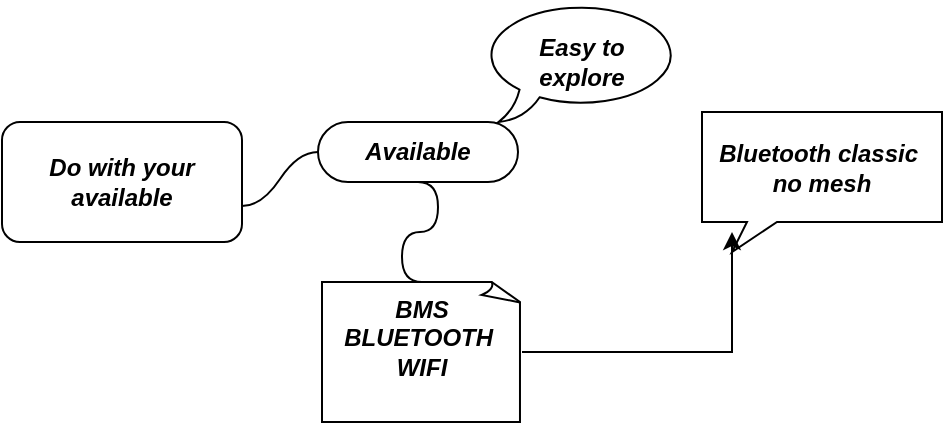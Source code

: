 <mxfile version="25.0.2">
  <diagram name="Page-1" id="yjS8IsVVPVVTqkdcIc4E">
    <mxGraphModel dx="1050" dy="621" grid="1" gridSize="10" guides="1" tooltips="1" connect="1" arrows="1" fold="1" page="1" pageScale="1" pageWidth="850" pageHeight="1100" math="0" shadow="0">
      <root>
        <mxCell id="0" />
        <mxCell id="1" parent="0" />
        <mxCell id="CGBErdexgZVhBaHZqOXH-1" value="&lt;b&gt;&lt;i&gt;Do with your&lt;/i&gt;&lt;/b&gt;&lt;div&gt;&lt;b&gt;&lt;i&gt;available&lt;/i&gt;&lt;/b&gt;&lt;/div&gt;" style="rounded=1;whiteSpace=wrap;html=1;" vertex="1" parent="1">
          <mxGeometry x="330" y="180" width="120" height="60" as="geometry" />
        </mxCell>
        <mxCell id="CGBErdexgZVhBaHZqOXH-4" value="&lt;b&gt;&lt;i&gt;Available&lt;/i&gt;&lt;/b&gt;" style="whiteSpace=wrap;html=1;rounded=1;arcSize=50;align=center;verticalAlign=middle;strokeWidth=1;autosize=1;spacing=4;treeFolding=1;treeMoving=1;newEdgeStyle={&quot;edgeStyle&quot;:&quot;entityRelationEdgeStyle&quot;,&quot;startArrow&quot;:&quot;none&quot;,&quot;endArrow&quot;:&quot;none&quot;,&quot;segment&quot;:10,&quot;curved&quot;:1,&quot;sourcePerimeterSpacing&quot;:0,&quot;targetPerimeterSpacing&quot;:0};" vertex="1" parent="1">
          <mxGeometry x="488" y="180" width="100" height="30" as="geometry" />
        </mxCell>
        <mxCell id="CGBErdexgZVhBaHZqOXH-5" value="" style="edgeStyle=entityRelationEdgeStyle;startArrow=none;endArrow=none;segment=10;curved=1;sourcePerimeterSpacing=0;targetPerimeterSpacing=0;rounded=0;" edge="1" target="CGBErdexgZVhBaHZqOXH-4" parent="1">
          <mxGeometry relative="1" as="geometry">
            <mxPoint x="450" y="222" as="sourcePoint" />
          </mxGeometry>
        </mxCell>
        <mxCell id="CGBErdexgZVhBaHZqOXH-6" value="&lt;b&gt;&lt;i&gt;Easy to&lt;/i&gt;&lt;/b&gt;&lt;div&gt;&lt;b&gt;&lt;i&gt;&amp;nbsp;explore&amp;nbsp;&lt;/i&gt;&lt;/b&gt;&lt;/div&gt;" style="whiteSpace=wrap;html=1;shape=mxgraph.basic.oval_callout" vertex="1" parent="1">
          <mxGeometry x="570" y="120" width="100" height="60" as="geometry" />
        </mxCell>
        <mxCell id="CGBErdexgZVhBaHZqOXH-7" value="&lt;b&gt;&lt;i&gt;BMS&lt;/i&gt;&lt;/b&gt;&lt;div&gt;&lt;b&gt;&lt;i&gt;BLUETOOTH&amp;nbsp;&lt;/i&gt;&lt;/b&gt;&lt;/div&gt;&lt;div&gt;&lt;b&gt;&lt;i&gt;WIFI&lt;/i&gt;&lt;/b&gt;&lt;/div&gt;&lt;div&gt;&lt;br&gt;&lt;/div&gt;" style="whiteSpace=wrap;html=1;shape=mxgraph.basic.document" vertex="1" parent="1">
          <mxGeometry x="490" y="260" width="100" height="70" as="geometry" />
        </mxCell>
        <mxCell id="CGBErdexgZVhBaHZqOXH-8" style="edgeStyle=entityRelationEdgeStyle;rounded=0;orthogonalLoop=1;jettySize=auto;html=1;startArrow=none;endArrow=none;segment=10;curved=1;sourcePerimeterSpacing=0;targetPerimeterSpacing=0;exitX=0.5;exitY=1;exitDx=0;exitDy=0;entryX=0.5;entryY=0;entryDx=0;entryDy=0;entryPerimeter=0;" edge="1" parent="1" source="CGBErdexgZVhBaHZqOXH-4" target="CGBErdexgZVhBaHZqOXH-7">
          <mxGeometry relative="1" as="geometry" />
        </mxCell>
        <mxCell id="CGBErdexgZVhBaHZqOXH-9" value="&lt;b&gt;&lt;i&gt;Bluetooth classic&amp;nbsp;&lt;/i&gt;&lt;/b&gt;&lt;div&gt;&lt;b&gt;&lt;i&gt;no mesh&lt;/i&gt;&lt;/b&gt;&lt;/div&gt;" style="whiteSpace=wrap;html=1;shape=mxgraph.basic.rectCallout;dx=30;dy=15;boundedLbl=1;" vertex="1" parent="1">
          <mxGeometry x="680" y="175" width="120" height="70" as="geometry" />
        </mxCell>
        <mxCell id="CGBErdexgZVhBaHZqOXH-10" style="edgeStyle=orthogonalEdgeStyle;rounded=0;orthogonalLoop=1;jettySize=auto;html=1;exitX=1;exitY=0.5;exitDx=0;exitDy=0;exitPerimeter=0;entryX=0;entryY=0;entryDx=15;entryDy=60;entryPerimeter=0;" edge="1" parent="1" source="CGBErdexgZVhBaHZqOXH-7" target="CGBErdexgZVhBaHZqOXH-9">
          <mxGeometry relative="1" as="geometry" />
        </mxCell>
      </root>
    </mxGraphModel>
  </diagram>
</mxfile>
